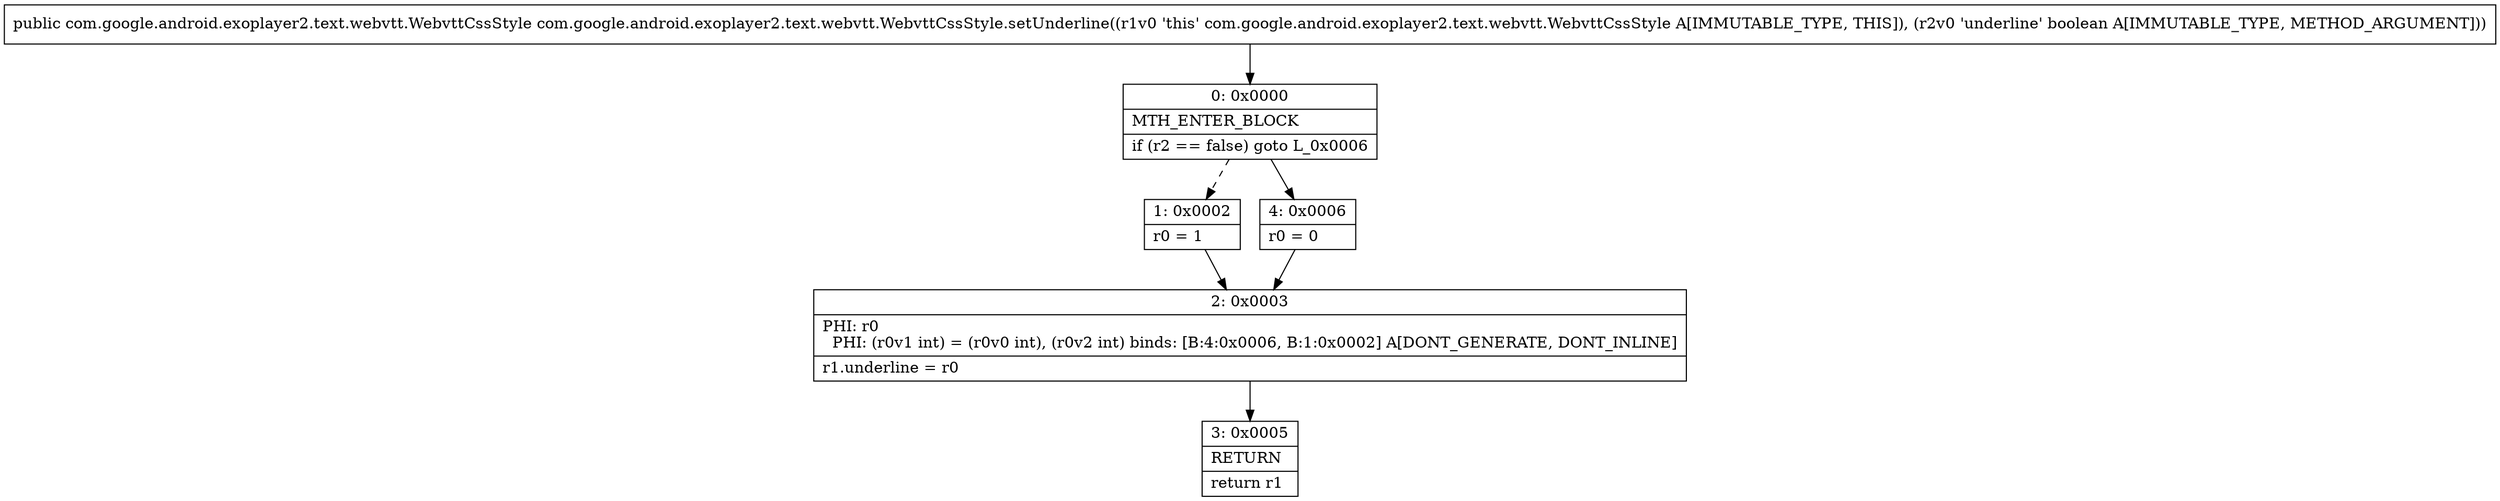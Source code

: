 digraph "CFG forcom.google.android.exoplayer2.text.webvtt.WebvttCssStyle.setUnderline(Z)Lcom\/google\/android\/exoplayer2\/text\/webvtt\/WebvttCssStyle;" {
Node_0 [shape=record,label="{0\:\ 0x0000|MTH_ENTER_BLOCK\l|if (r2 == false) goto L_0x0006\l}"];
Node_1 [shape=record,label="{1\:\ 0x0002|r0 = 1\l}"];
Node_2 [shape=record,label="{2\:\ 0x0003|PHI: r0 \l  PHI: (r0v1 int) = (r0v0 int), (r0v2 int) binds: [B:4:0x0006, B:1:0x0002] A[DONT_GENERATE, DONT_INLINE]\l|r1.underline = r0\l}"];
Node_3 [shape=record,label="{3\:\ 0x0005|RETURN\l|return r1\l}"];
Node_4 [shape=record,label="{4\:\ 0x0006|r0 = 0\l}"];
MethodNode[shape=record,label="{public com.google.android.exoplayer2.text.webvtt.WebvttCssStyle com.google.android.exoplayer2.text.webvtt.WebvttCssStyle.setUnderline((r1v0 'this' com.google.android.exoplayer2.text.webvtt.WebvttCssStyle A[IMMUTABLE_TYPE, THIS]), (r2v0 'underline' boolean A[IMMUTABLE_TYPE, METHOD_ARGUMENT])) }"];
MethodNode -> Node_0;
Node_0 -> Node_1[style=dashed];
Node_0 -> Node_4;
Node_1 -> Node_2;
Node_2 -> Node_3;
Node_4 -> Node_2;
}

